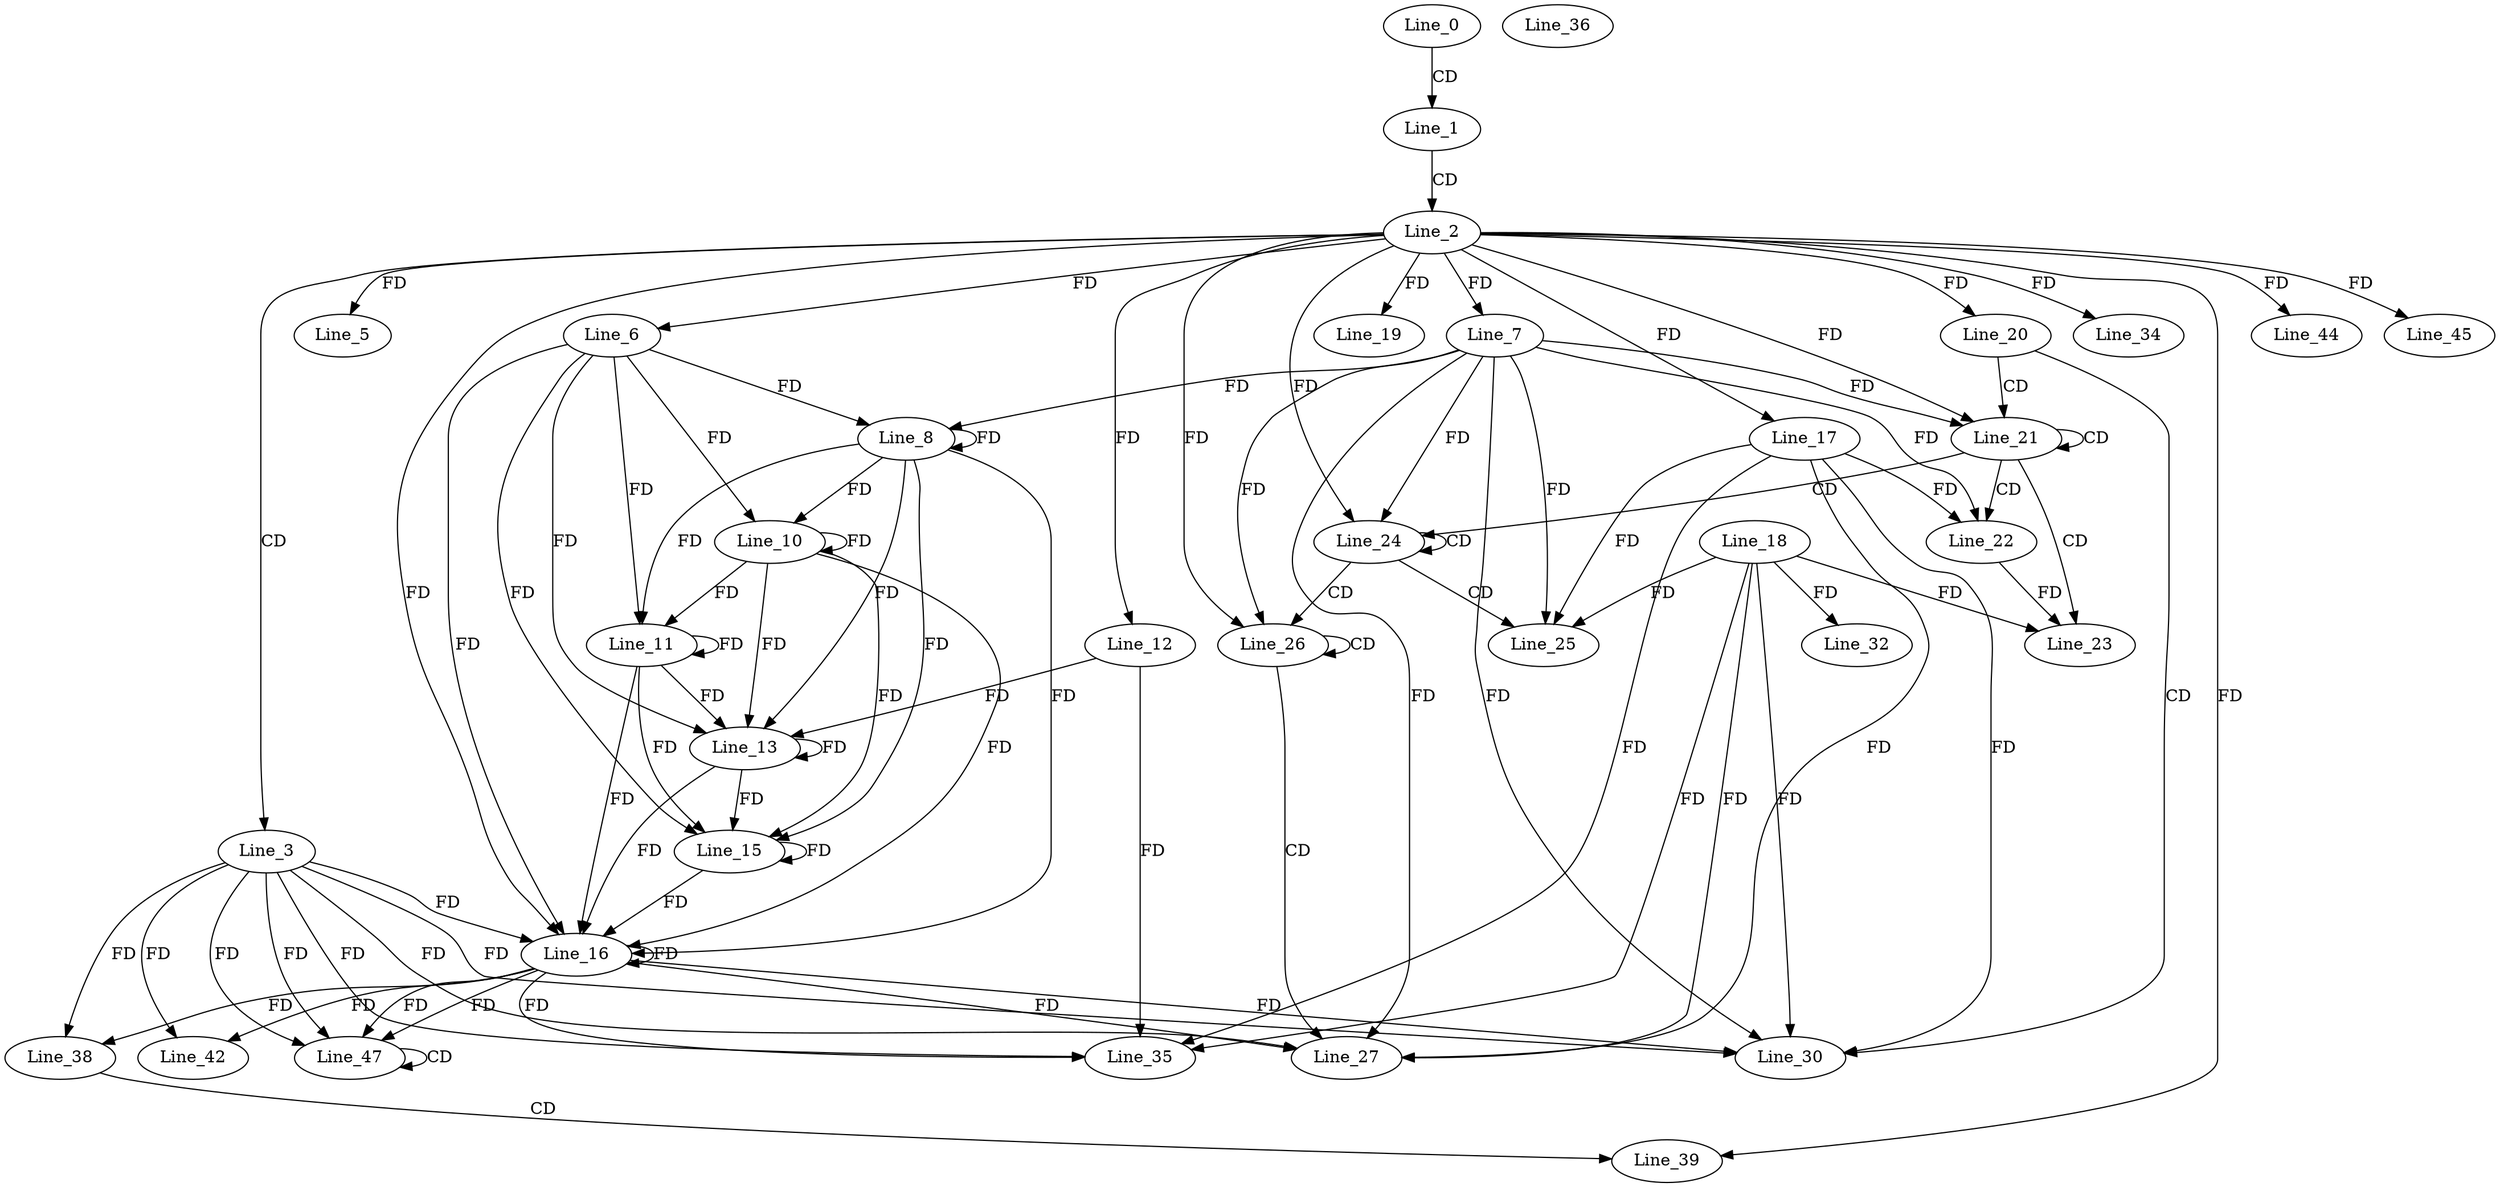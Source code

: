 digraph G {
  Line_0;
  Line_1;
  Line_2;
  Line_3;
  Line_5;
  Line_6;
  Line_6;
  Line_7;
  Line_6;
  Line_8;
  Line_7;
  Line_10;
  Line_10;
  Line_10;
  Line_11;
  Line_12;
  Line_13;
  Line_12;
  Line_15;
  Line_15;
  Line_15;
  Line_16;
  Line_16;
  Line_17;
  Line_19;
  Line_20;
  Line_21;
  Line_21;
  Line_21;
  Line_21;
  Line_22;
  Line_22;
  Line_17;
  Line_22;
  Line_23;
  Line_18;
  Line_24;
  Line_24;
  Line_24;
  Line_24;
  Line_25;
  Line_25;
  Line_25;
  Line_26;
  Line_26;
  Line_26;
  Line_26;
  Line_27;
  Line_27;
  Line_27;
  Line_30;
  Line_30;
  Line_30;
  Line_32;
  Line_34;
  Line_35;
  Line_35;
  Line_35;
  Line_36;
  Line_38;
  Line_38;
  Line_39;
  Line_42;
  Line_44;
  Line_45;
  Line_47;
  Line_47;
  Line_0 -> Line_1 [ label="CD" ];
  Line_1 -> Line_2 [ label="CD" ];
  Line_2 -> Line_3 [ label="CD" ];
  Line_2 -> Line_5 [ label="FD" ];
  Line_2 -> Line_6 [ label="FD" ];
  Line_2 -> Line_7 [ label="FD" ];
  Line_6 -> Line_8 [ label="FD" ];
  Line_8 -> Line_8 [ label="FD" ];
  Line_7 -> Line_8 [ label="FD" ];
  Line_6 -> Line_10 [ label="FD" ];
  Line_8 -> Line_10 [ label="FD" ];
  Line_10 -> Line_10 [ label="FD" ];
  Line_6 -> Line_11 [ label="FD" ];
  Line_8 -> Line_11 [ label="FD" ];
  Line_10 -> Line_11 [ label="FD" ];
  Line_11 -> Line_11 [ label="FD" ];
  Line_2 -> Line_12 [ label="FD" ];
  Line_6 -> Line_13 [ label="FD" ];
  Line_8 -> Line_13 [ label="FD" ];
  Line_10 -> Line_13 [ label="FD" ];
  Line_11 -> Line_13 [ label="FD" ];
  Line_13 -> Line_13 [ label="FD" ];
  Line_12 -> Line_13 [ label="FD" ];
  Line_6 -> Line_15 [ label="FD" ];
  Line_8 -> Line_15 [ label="FD" ];
  Line_10 -> Line_15 [ label="FD" ];
  Line_11 -> Line_15 [ label="FD" ];
  Line_13 -> Line_15 [ label="FD" ];
  Line_15 -> Line_15 [ label="FD" ];
  Line_3 -> Line_16 [ label="FD" ];
  Line_16 -> Line_16 [ label="FD" ];
  Line_2 -> Line_16 [ label="FD" ];
  Line_6 -> Line_16 [ label="FD" ];
  Line_8 -> Line_16 [ label="FD" ];
  Line_10 -> Line_16 [ label="FD" ];
  Line_11 -> Line_16 [ label="FD" ];
  Line_13 -> Line_16 [ label="FD" ];
  Line_15 -> Line_16 [ label="FD" ];
  Line_2 -> Line_17 [ label="FD" ];
  Line_2 -> Line_19 [ label="FD" ];
  Line_2 -> Line_20 [ label="FD" ];
  Line_20 -> Line_21 [ label="CD" ];
  Line_21 -> Line_21 [ label="CD" ];
  Line_7 -> Line_21 [ label="FD" ];
  Line_2 -> Line_21 [ label="FD" ];
  Line_21 -> Line_22 [ label="CD" ];
  Line_7 -> Line_22 [ label="FD" ];
  Line_17 -> Line_22 [ label="FD" ];
  Line_21 -> Line_23 [ label="CD" ];
  Line_18 -> Line_23 [ label="FD" ];
  Line_22 -> Line_23 [ label="FD" ];
  Line_21 -> Line_24 [ label="CD" ];
  Line_24 -> Line_24 [ label="CD" ];
  Line_7 -> Line_24 [ label="FD" ];
  Line_2 -> Line_24 [ label="FD" ];
  Line_24 -> Line_25 [ label="CD" ];
  Line_18 -> Line_25 [ label="FD" ];
  Line_7 -> Line_25 [ label="FD" ];
  Line_17 -> Line_25 [ label="FD" ];
  Line_24 -> Line_26 [ label="CD" ];
  Line_26 -> Line_26 [ label="CD" ];
  Line_7 -> Line_26 [ label="FD" ];
  Line_2 -> Line_26 [ label="FD" ];
  Line_26 -> Line_27 [ label="CD" ];
  Line_3 -> Line_27 [ label="FD" ];
  Line_16 -> Line_27 [ label="FD" ];
  Line_18 -> Line_27 [ label="FD" ];
  Line_7 -> Line_27 [ label="FD" ];
  Line_17 -> Line_27 [ label="FD" ];
  Line_20 -> Line_30 [ label="CD" ];
  Line_3 -> Line_30 [ label="FD" ];
  Line_16 -> Line_30 [ label="FD" ];
  Line_18 -> Line_30 [ label="FD" ];
  Line_7 -> Line_30 [ label="FD" ];
  Line_17 -> Line_30 [ label="FD" ];
  Line_18 -> Line_32 [ label="FD" ];
  Line_2 -> Line_34 [ label="FD" ];
  Line_3 -> Line_35 [ label="FD" ];
  Line_16 -> Line_35 [ label="FD" ];
  Line_18 -> Line_35 [ label="FD" ];
  Line_12 -> Line_35 [ label="FD" ];
  Line_17 -> Line_35 [ label="FD" ];
  Line_3 -> Line_38 [ label="FD" ];
  Line_16 -> Line_38 [ label="FD" ];
  Line_38 -> Line_39 [ label="CD" ];
  Line_2 -> Line_39 [ label="FD" ];
  Line_3 -> Line_42 [ label="FD" ];
  Line_16 -> Line_42 [ label="FD" ];
  Line_2 -> Line_44 [ label="FD" ];
  Line_2 -> Line_45 [ label="FD" ];
  Line_3 -> Line_47 [ label="FD" ];
  Line_16 -> Line_47 [ label="FD" ];
  Line_47 -> Line_47 [ label="CD" ];
  Line_3 -> Line_47 [ label="FD" ];
  Line_16 -> Line_47 [ label="FD" ];
}
